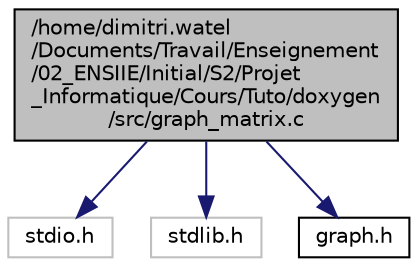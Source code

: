 digraph "/home/dimitri.watel/Documents/Travail/Enseignement/02_ENSIIE/Initial/S2/Projet_Informatique/Cours/Tuto/doxygen/src/graph_matrix.c"
{
  edge [fontname="Helvetica",fontsize="10",labelfontname="Helvetica",labelfontsize="10"];
  node [fontname="Helvetica",fontsize="10",shape=record];
  Node0 [label="/home/dimitri.watel\l/Documents/Travail/Enseignement\l/02_ENSIIE/Initial/S2/Projet\l_Informatique/Cours/Tuto/doxygen\l/src/graph_matrix.c",height=0.2,width=0.4,color="black", fillcolor="grey75", style="filled", fontcolor="black"];
  Node0 -> Node1 [color="midnightblue",fontsize="10",style="solid"];
  Node1 [label="stdio.h",height=0.2,width=0.4,color="grey75", fillcolor="white", style="filled"];
  Node0 -> Node2 [color="midnightblue",fontsize="10",style="solid"];
  Node2 [label="stdlib.h",height=0.2,width=0.4,color="grey75", fillcolor="white", style="filled"];
  Node0 -> Node3 [color="midnightblue",fontsize="10",style="solid"];
  Node3 [label="graph.h",height=0.2,width=0.4,color="black", fillcolor="white", style="filled",URL="$graph_8h.html"];
}
